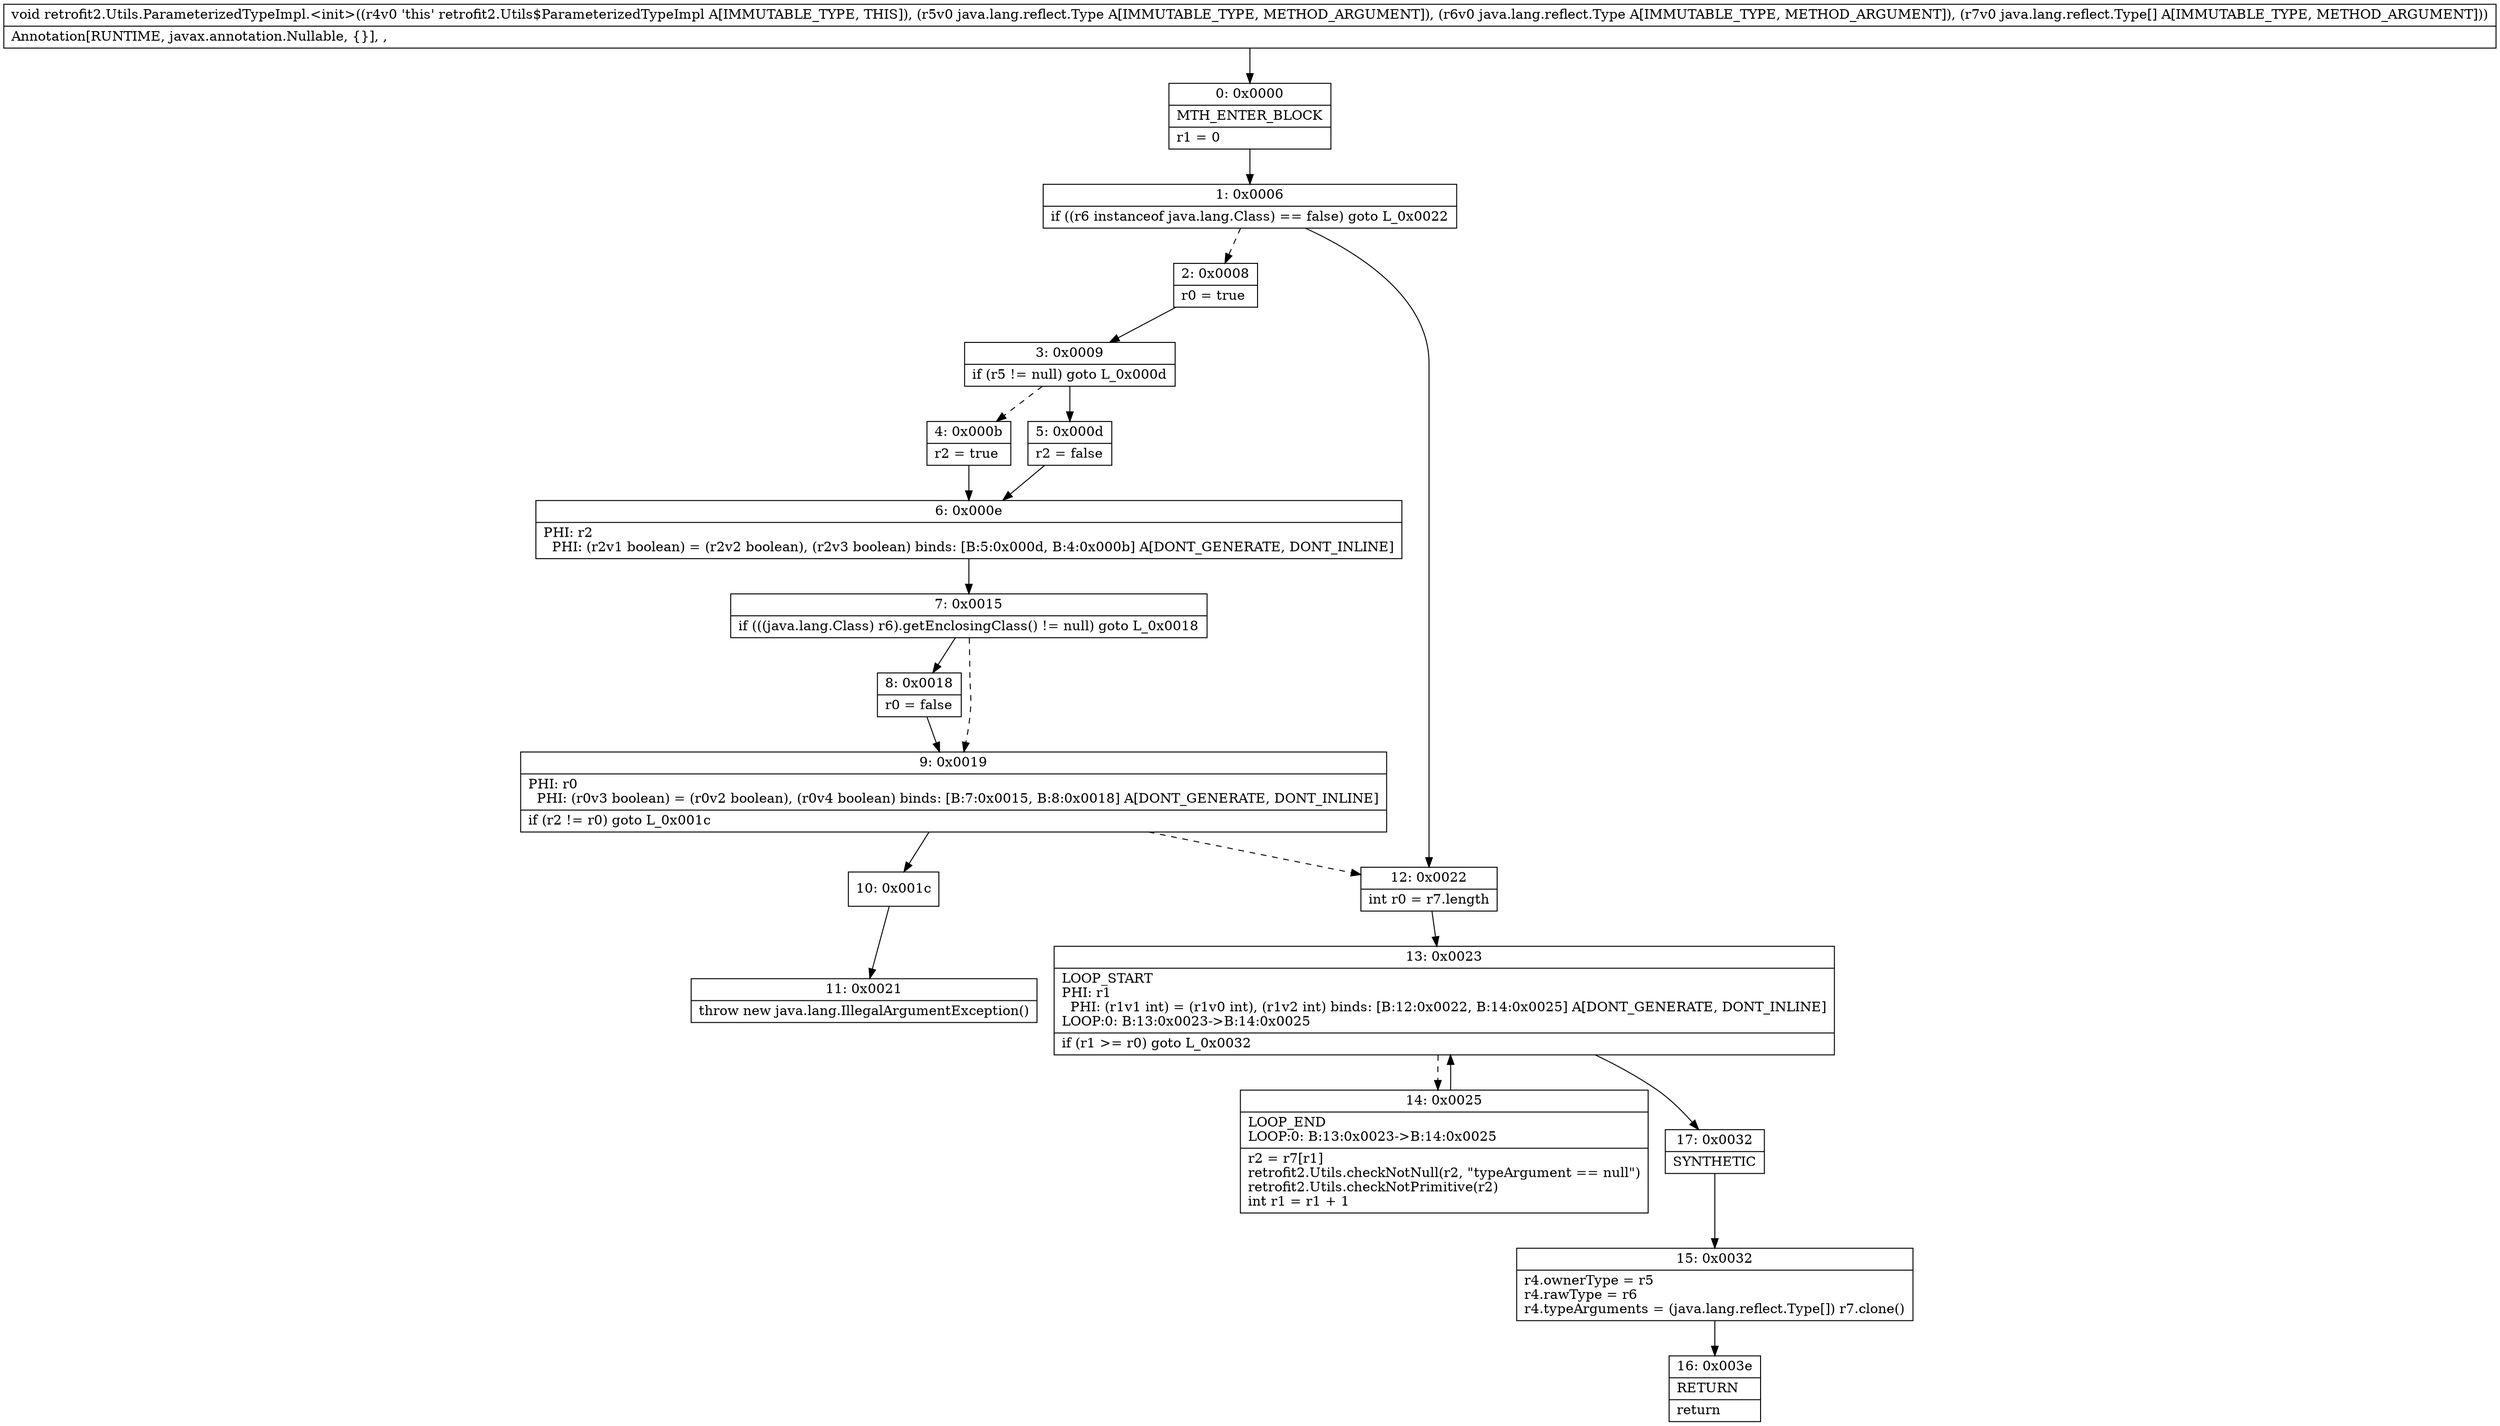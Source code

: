 digraph "CFG forretrofit2.Utils.ParameterizedTypeImpl.\<init\>(Ljava\/lang\/reflect\/Type;Ljava\/lang\/reflect\/Type;[Ljava\/lang\/reflect\/Type;)V" {
Node_0 [shape=record,label="{0\:\ 0x0000|MTH_ENTER_BLOCK\l|r1 = 0\l}"];
Node_1 [shape=record,label="{1\:\ 0x0006|if ((r6 instanceof java.lang.Class) == false) goto L_0x0022\l}"];
Node_2 [shape=record,label="{2\:\ 0x0008|r0 = true\l}"];
Node_3 [shape=record,label="{3\:\ 0x0009|if (r5 != null) goto L_0x000d\l}"];
Node_4 [shape=record,label="{4\:\ 0x000b|r2 = true\l}"];
Node_5 [shape=record,label="{5\:\ 0x000d|r2 = false\l}"];
Node_6 [shape=record,label="{6\:\ 0x000e|PHI: r2 \l  PHI: (r2v1 boolean) = (r2v2 boolean), (r2v3 boolean) binds: [B:5:0x000d, B:4:0x000b] A[DONT_GENERATE, DONT_INLINE]\l}"];
Node_7 [shape=record,label="{7\:\ 0x0015|if (((java.lang.Class) r6).getEnclosingClass() != null) goto L_0x0018\l}"];
Node_8 [shape=record,label="{8\:\ 0x0018|r0 = false\l}"];
Node_9 [shape=record,label="{9\:\ 0x0019|PHI: r0 \l  PHI: (r0v3 boolean) = (r0v2 boolean), (r0v4 boolean) binds: [B:7:0x0015, B:8:0x0018] A[DONT_GENERATE, DONT_INLINE]\l|if (r2 != r0) goto L_0x001c\l}"];
Node_10 [shape=record,label="{10\:\ 0x001c}"];
Node_11 [shape=record,label="{11\:\ 0x0021|throw new java.lang.IllegalArgumentException()\l}"];
Node_12 [shape=record,label="{12\:\ 0x0022|int r0 = r7.length\l}"];
Node_13 [shape=record,label="{13\:\ 0x0023|LOOP_START\lPHI: r1 \l  PHI: (r1v1 int) = (r1v0 int), (r1v2 int) binds: [B:12:0x0022, B:14:0x0025] A[DONT_GENERATE, DONT_INLINE]\lLOOP:0: B:13:0x0023\-\>B:14:0x0025\l|if (r1 \>= r0) goto L_0x0032\l}"];
Node_14 [shape=record,label="{14\:\ 0x0025|LOOP_END\lLOOP:0: B:13:0x0023\-\>B:14:0x0025\l|r2 = r7[r1]\lretrofit2.Utils.checkNotNull(r2, \"typeArgument == null\")\lretrofit2.Utils.checkNotPrimitive(r2)\lint r1 = r1 + 1\l}"];
Node_15 [shape=record,label="{15\:\ 0x0032|r4.ownerType = r5\lr4.rawType = r6\lr4.typeArguments = (java.lang.reflect.Type[]) r7.clone()\l}"];
Node_16 [shape=record,label="{16\:\ 0x003e|RETURN\l|return\l}"];
Node_17 [shape=record,label="{17\:\ 0x0032|SYNTHETIC\l}"];
MethodNode[shape=record,label="{void retrofit2.Utils.ParameterizedTypeImpl.\<init\>((r4v0 'this' retrofit2.Utils$ParameterizedTypeImpl A[IMMUTABLE_TYPE, THIS]), (r5v0 java.lang.reflect.Type A[IMMUTABLE_TYPE, METHOD_ARGUMENT]), (r6v0 java.lang.reflect.Type A[IMMUTABLE_TYPE, METHOD_ARGUMENT]), (r7v0 java.lang.reflect.Type[] A[IMMUTABLE_TYPE, METHOD_ARGUMENT]))  | Annotation[RUNTIME, javax.annotation.Nullable, \{\}], , \l}"];
MethodNode -> Node_0;
Node_0 -> Node_1;
Node_1 -> Node_2[style=dashed];
Node_1 -> Node_12;
Node_2 -> Node_3;
Node_3 -> Node_4[style=dashed];
Node_3 -> Node_5;
Node_4 -> Node_6;
Node_5 -> Node_6;
Node_6 -> Node_7;
Node_7 -> Node_8;
Node_7 -> Node_9[style=dashed];
Node_8 -> Node_9;
Node_9 -> Node_10;
Node_9 -> Node_12[style=dashed];
Node_10 -> Node_11;
Node_12 -> Node_13;
Node_13 -> Node_14[style=dashed];
Node_13 -> Node_17;
Node_14 -> Node_13;
Node_15 -> Node_16;
Node_17 -> Node_15;
}


